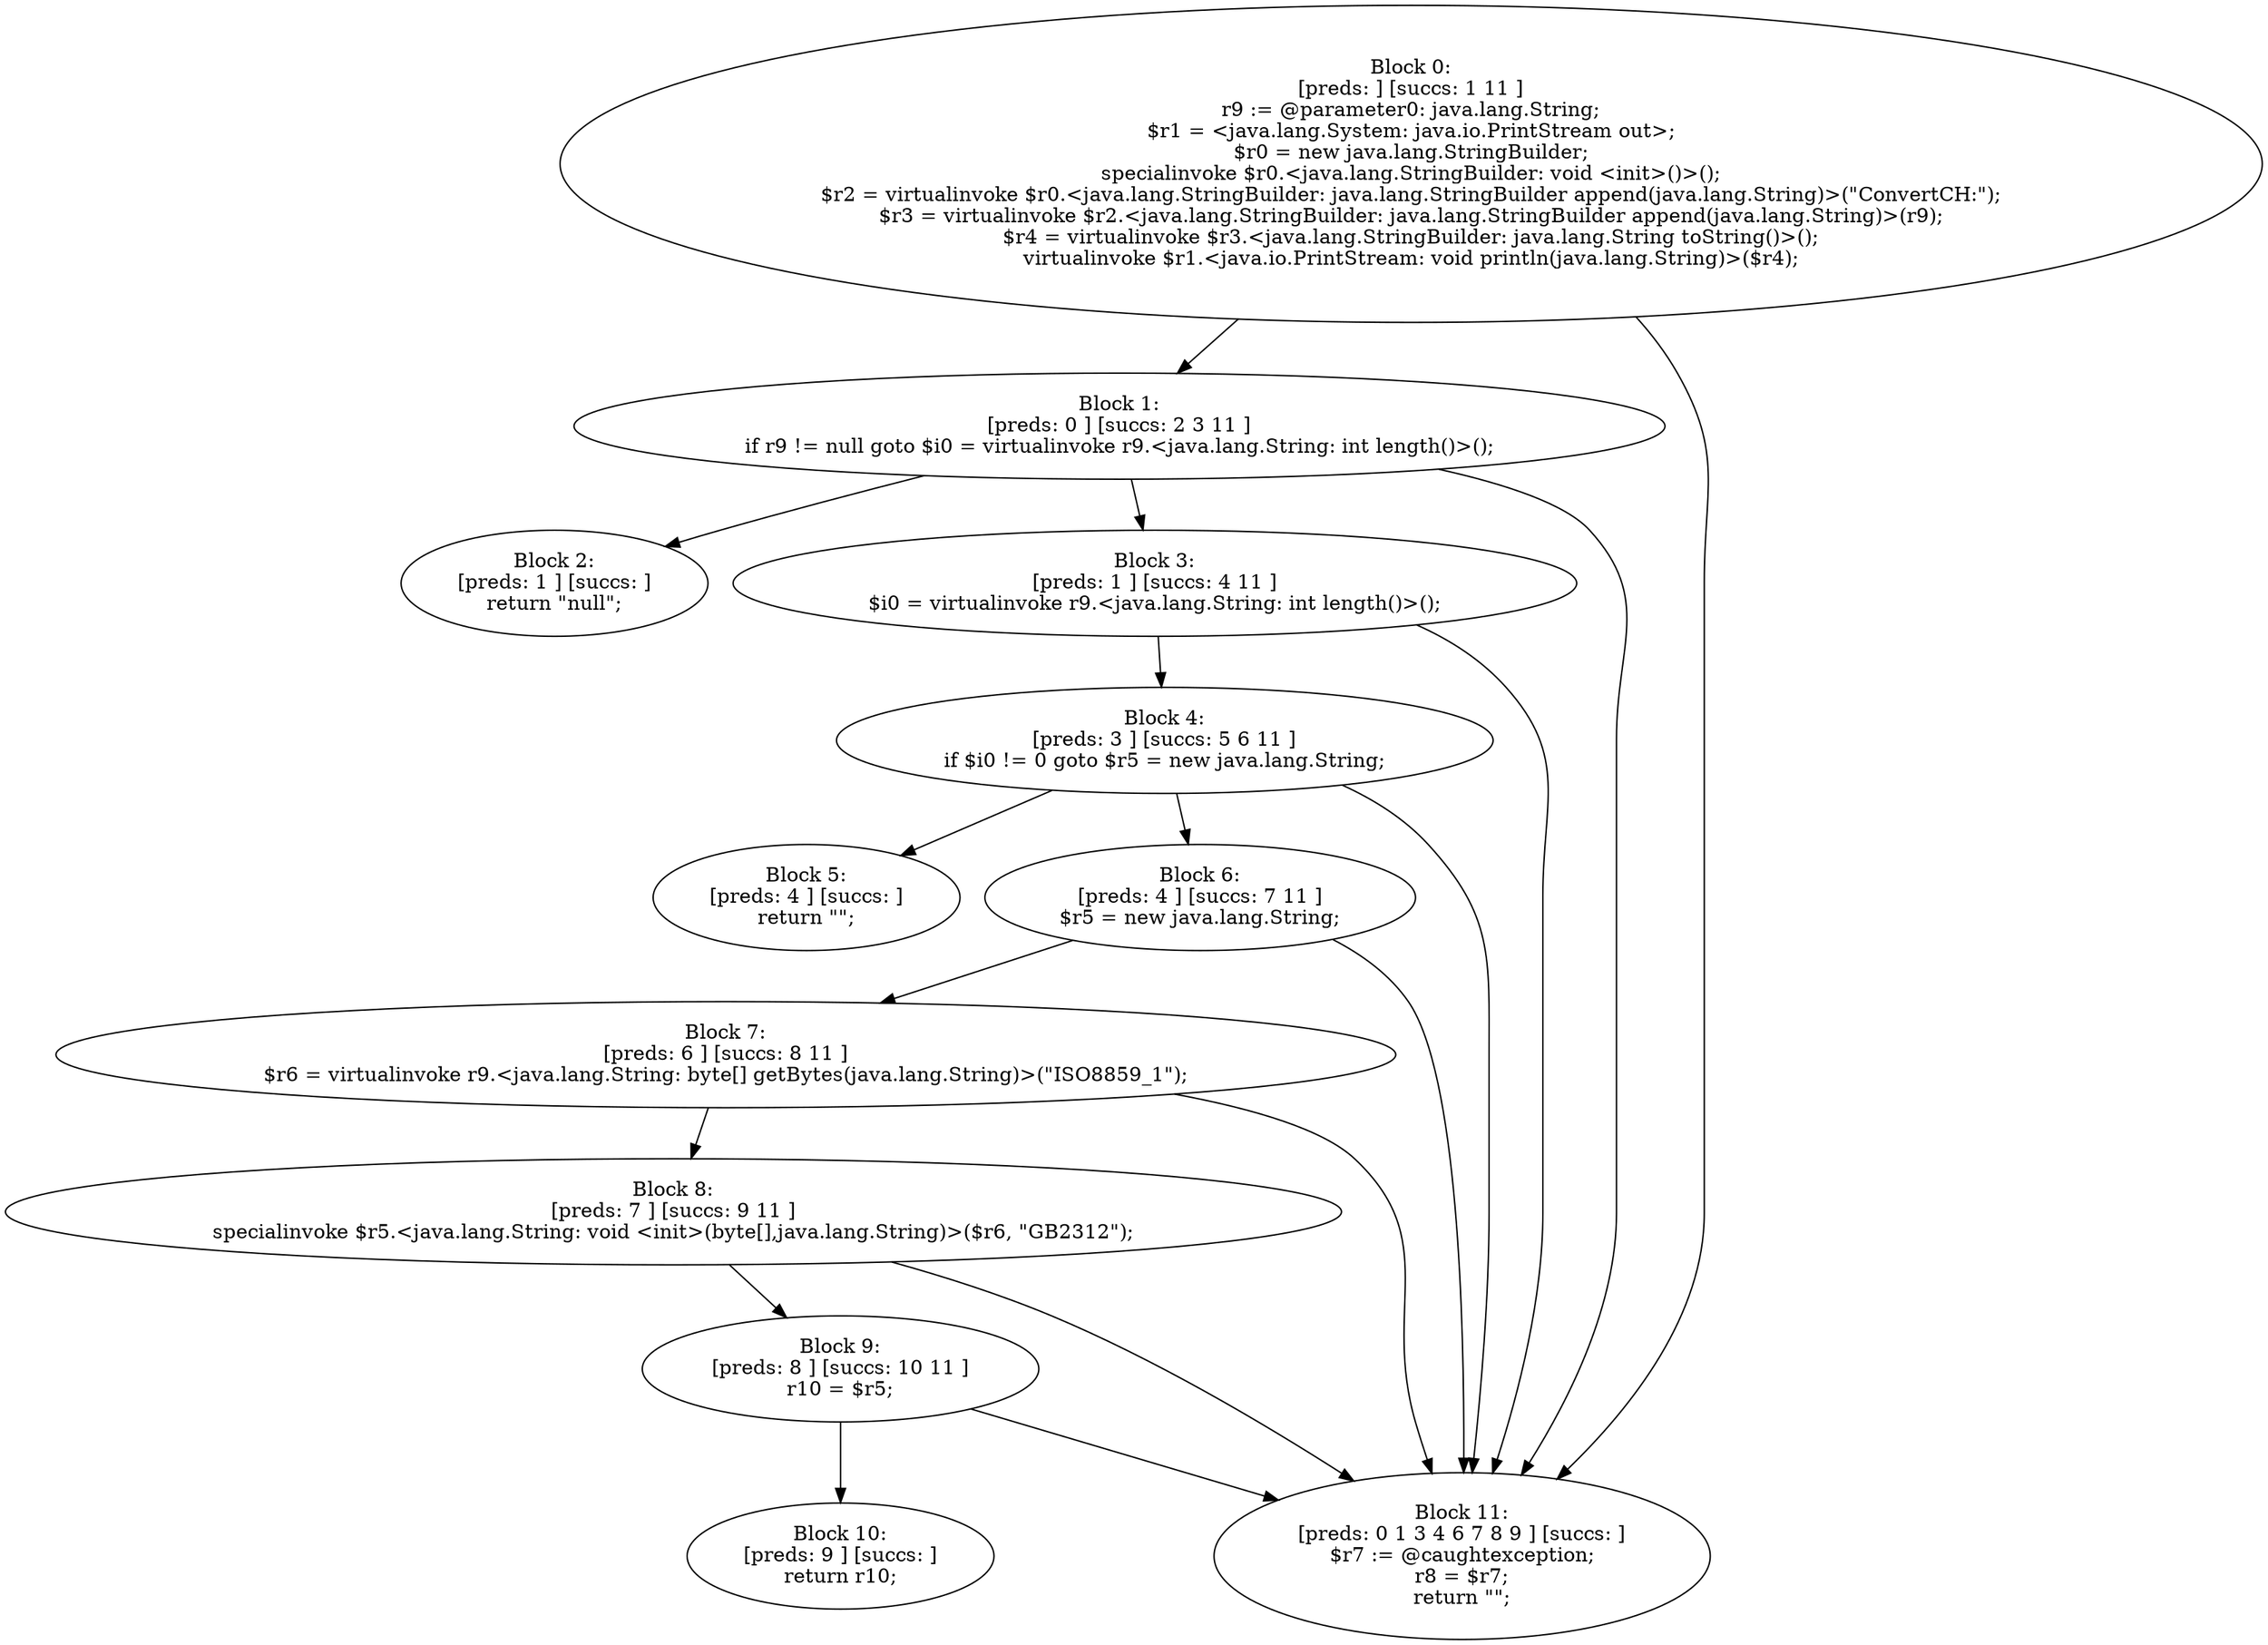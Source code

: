 digraph "unitGraph" {
    "Block 0:
[preds: ] [succs: 1 11 ]
r9 := @parameter0: java.lang.String;
$r1 = <java.lang.System: java.io.PrintStream out>;
$r0 = new java.lang.StringBuilder;
specialinvoke $r0.<java.lang.StringBuilder: void <init>()>();
$r2 = virtualinvoke $r0.<java.lang.StringBuilder: java.lang.StringBuilder append(java.lang.String)>(\"ConvertCH:\");
$r3 = virtualinvoke $r2.<java.lang.StringBuilder: java.lang.StringBuilder append(java.lang.String)>(r9);
$r4 = virtualinvoke $r3.<java.lang.StringBuilder: java.lang.String toString()>();
virtualinvoke $r1.<java.io.PrintStream: void println(java.lang.String)>($r4);
"
    "Block 1:
[preds: 0 ] [succs: 2 3 11 ]
if r9 != null goto $i0 = virtualinvoke r9.<java.lang.String: int length()>();
"
    "Block 2:
[preds: 1 ] [succs: ]
return \"null\";
"
    "Block 3:
[preds: 1 ] [succs: 4 11 ]
$i0 = virtualinvoke r9.<java.lang.String: int length()>();
"
    "Block 4:
[preds: 3 ] [succs: 5 6 11 ]
if $i0 != 0 goto $r5 = new java.lang.String;
"
    "Block 5:
[preds: 4 ] [succs: ]
return \"\";
"
    "Block 6:
[preds: 4 ] [succs: 7 11 ]
$r5 = new java.lang.String;
"
    "Block 7:
[preds: 6 ] [succs: 8 11 ]
$r6 = virtualinvoke r9.<java.lang.String: byte[] getBytes(java.lang.String)>(\"ISO8859_1\");
"
    "Block 8:
[preds: 7 ] [succs: 9 11 ]
specialinvoke $r5.<java.lang.String: void <init>(byte[],java.lang.String)>($r6, \"GB2312\");
"
    "Block 9:
[preds: 8 ] [succs: 10 11 ]
r10 = $r5;
"
    "Block 10:
[preds: 9 ] [succs: ]
return r10;
"
    "Block 11:
[preds: 0 1 3 4 6 7 8 9 ] [succs: ]
$r7 := @caughtexception;
r8 = $r7;
return \"\";
"
    "Block 0:
[preds: ] [succs: 1 11 ]
r9 := @parameter0: java.lang.String;
$r1 = <java.lang.System: java.io.PrintStream out>;
$r0 = new java.lang.StringBuilder;
specialinvoke $r0.<java.lang.StringBuilder: void <init>()>();
$r2 = virtualinvoke $r0.<java.lang.StringBuilder: java.lang.StringBuilder append(java.lang.String)>(\"ConvertCH:\");
$r3 = virtualinvoke $r2.<java.lang.StringBuilder: java.lang.StringBuilder append(java.lang.String)>(r9);
$r4 = virtualinvoke $r3.<java.lang.StringBuilder: java.lang.String toString()>();
virtualinvoke $r1.<java.io.PrintStream: void println(java.lang.String)>($r4);
"->"Block 1:
[preds: 0 ] [succs: 2 3 11 ]
if r9 != null goto $i0 = virtualinvoke r9.<java.lang.String: int length()>();
";
    "Block 0:
[preds: ] [succs: 1 11 ]
r9 := @parameter0: java.lang.String;
$r1 = <java.lang.System: java.io.PrintStream out>;
$r0 = new java.lang.StringBuilder;
specialinvoke $r0.<java.lang.StringBuilder: void <init>()>();
$r2 = virtualinvoke $r0.<java.lang.StringBuilder: java.lang.StringBuilder append(java.lang.String)>(\"ConvertCH:\");
$r3 = virtualinvoke $r2.<java.lang.StringBuilder: java.lang.StringBuilder append(java.lang.String)>(r9);
$r4 = virtualinvoke $r3.<java.lang.StringBuilder: java.lang.String toString()>();
virtualinvoke $r1.<java.io.PrintStream: void println(java.lang.String)>($r4);
"->"Block 11:
[preds: 0 1 3 4 6 7 8 9 ] [succs: ]
$r7 := @caughtexception;
r8 = $r7;
return \"\";
";
    "Block 1:
[preds: 0 ] [succs: 2 3 11 ]
if r9 != null goto $i0 = virtualinvoke r9.<java.lang.String: int length()>();
"->"Block 2:
[preds: 1 ] [succs: ]
return \"null\";
";
    "Block 1:
[preds: 0 ] [succs: 2 3 11 ]
if r9 != null goto $i0 = virtualinvoke r9.<java.lang.String: int length()>();
"->"Block 3:
[preds: 1 ] [succs: 4 11 ]
$i0 = virtualinvoke r9.<java.lang.String: int length()>();
";
    "Block 1:
[preds: 0 ] [succs: 2 3 11 ]
if r9 != null goto $i0 = virtualinvoke r9.<java.lang.String: int length()>();
"->"Block 11:
[preds: 0 1 3 4 6 7 8 9 ] [succs: ]
$r7 := @caughtexception;
r8 = $r7;
return \"\";
";
    "Block 3:
[preds: 1 ] [succs: 4 11 ]
$i0 = virtualinvoke r9.<java.lang.String: int length()>();
"->"Block 4:
[preds: 3 ] [succs: 5 6 11 ]
if $i0 != 0 goto $r5 = new java.lang.String;
";
    "Block 3:
[preds: 1 ] [succs: 4 11 ]
$i0 = virtualinvoke r9.<java.lang.String: int length()>();
"->"Block 11:
[preds: 0 1 3 4 6 7 8 9 ] [succs: ]
$r7 := @caughtexception;
r8 = $r7;
return \"\";
";
    "Block 4:
[preds: 3 ] [succs: 5 6 11 ]
if $i0 != 0 goto $r5 = new java.lang.String;
"->"Block 5:
[preds: 4 ] [succs: ]
return \"\";
";
    "Block 4:
[preds: 3 ] [succs: 5 6 11 ]
if $i0 != 0 goto $r5 = new java.lang.String;
"->"Block 6:
[preds: 4 ] [succs: 7 11 ]
$r5 = new java.lang.String;
";
    "Block 4:
[preds: 3 ] [succs: 5 6 11 ]
if $i0 != 0 goto $r5 = new java.lang.String;
"->"Block 11:
[preds: 0 1 3 4 6 7 8 9 ] [succs: ]
$r7 := @caughtexception;
r8 = $r7;
return \"\";
";
    "Block 6:
[preds: 4 ] [succs: 7 11 ]
$r5 = new java.lang.String;
"->"Block 7:
[preds: 6 ] [succs: 8 11 ]
$r6 = virtualinvoke r9.<java.lang.String: byte[] getBytes(java.lang.String)>(\"ISO8859_1\");
";
    "Block 6:
[preds: 4 ] [succs: 7 11 ]
$r5 = new java.lang.String;
"->"Block 11:
[preds: 0 1 3 4 6 7 8 9 ] [succs: ]
$r7 := @caughtexception;
r8 = $r7;
return \"\";
";
    "Block 7:
[preds: 6 ] [succs: 8 11 ]
$r6 = virtualinvoke r9.<java.lang.String: byte[] getBytes(java.lang.String)>(\"ISO8859_1\");
"->"Block 8:
[preds: 7 ] [succs: 9 11 ]
specialinvoke $r5.<java.lang.String: void <init>(byte[],java.lang.String)>($r6, \"GB2312\");
";
    "Block 7:
[preds: 6 ] [succs: 8 11 ]
$r6 = virtualinvoke r9.<java.lang.String: byte[] getBytes(java.lang.String)>(\"ISO8859_1\");
"->"Block 11:
[preds: 0 1 3 4 6 7 8 9 ] [succs: ]
$r7 := @caughtexception;
r8 = $r7;
return \"\";
";
    "Block 8:
[preds: 7 ] [succs: 9 11 ]
specialinvoke $r5.<java.lang.String: void <init>(byte[],java.lang.String)>($r6, \"GB2312\");
"->"Block 9:
[preds: 8 ] [succs: 10 11 ]
r10 = $r5;
";
    "Block 8:
[preds: 7 ] [succs: 9 11 ]
specialinvoke $r5.<java.lang.String: void <init>(byte[],java.lang.String)>($r6, \"GB2312\");
"->"Block 11:
[preds: 0 1 3 4 6 7 8 9 ] [succs: ]
$r7 := @caughtexception;
r8 = $r7;
return \"\";
";
    "Block 9:
[preds: 8 ] [succs: 10 11 ]
r10 = $r5;
"->"Block 10:
[preds: 9 ] [succs: ]
return r10;
";
    "Block 9:
[preds: 8 ] [succs: 10 11 ]
r10 = $r5;
"->"Block 11:
[preds: 0 1 3 4 6 7 8 9 ] [succs: ]
$r7 := @caughtexception;
r8 = $r7;
return \"\";
";
}
